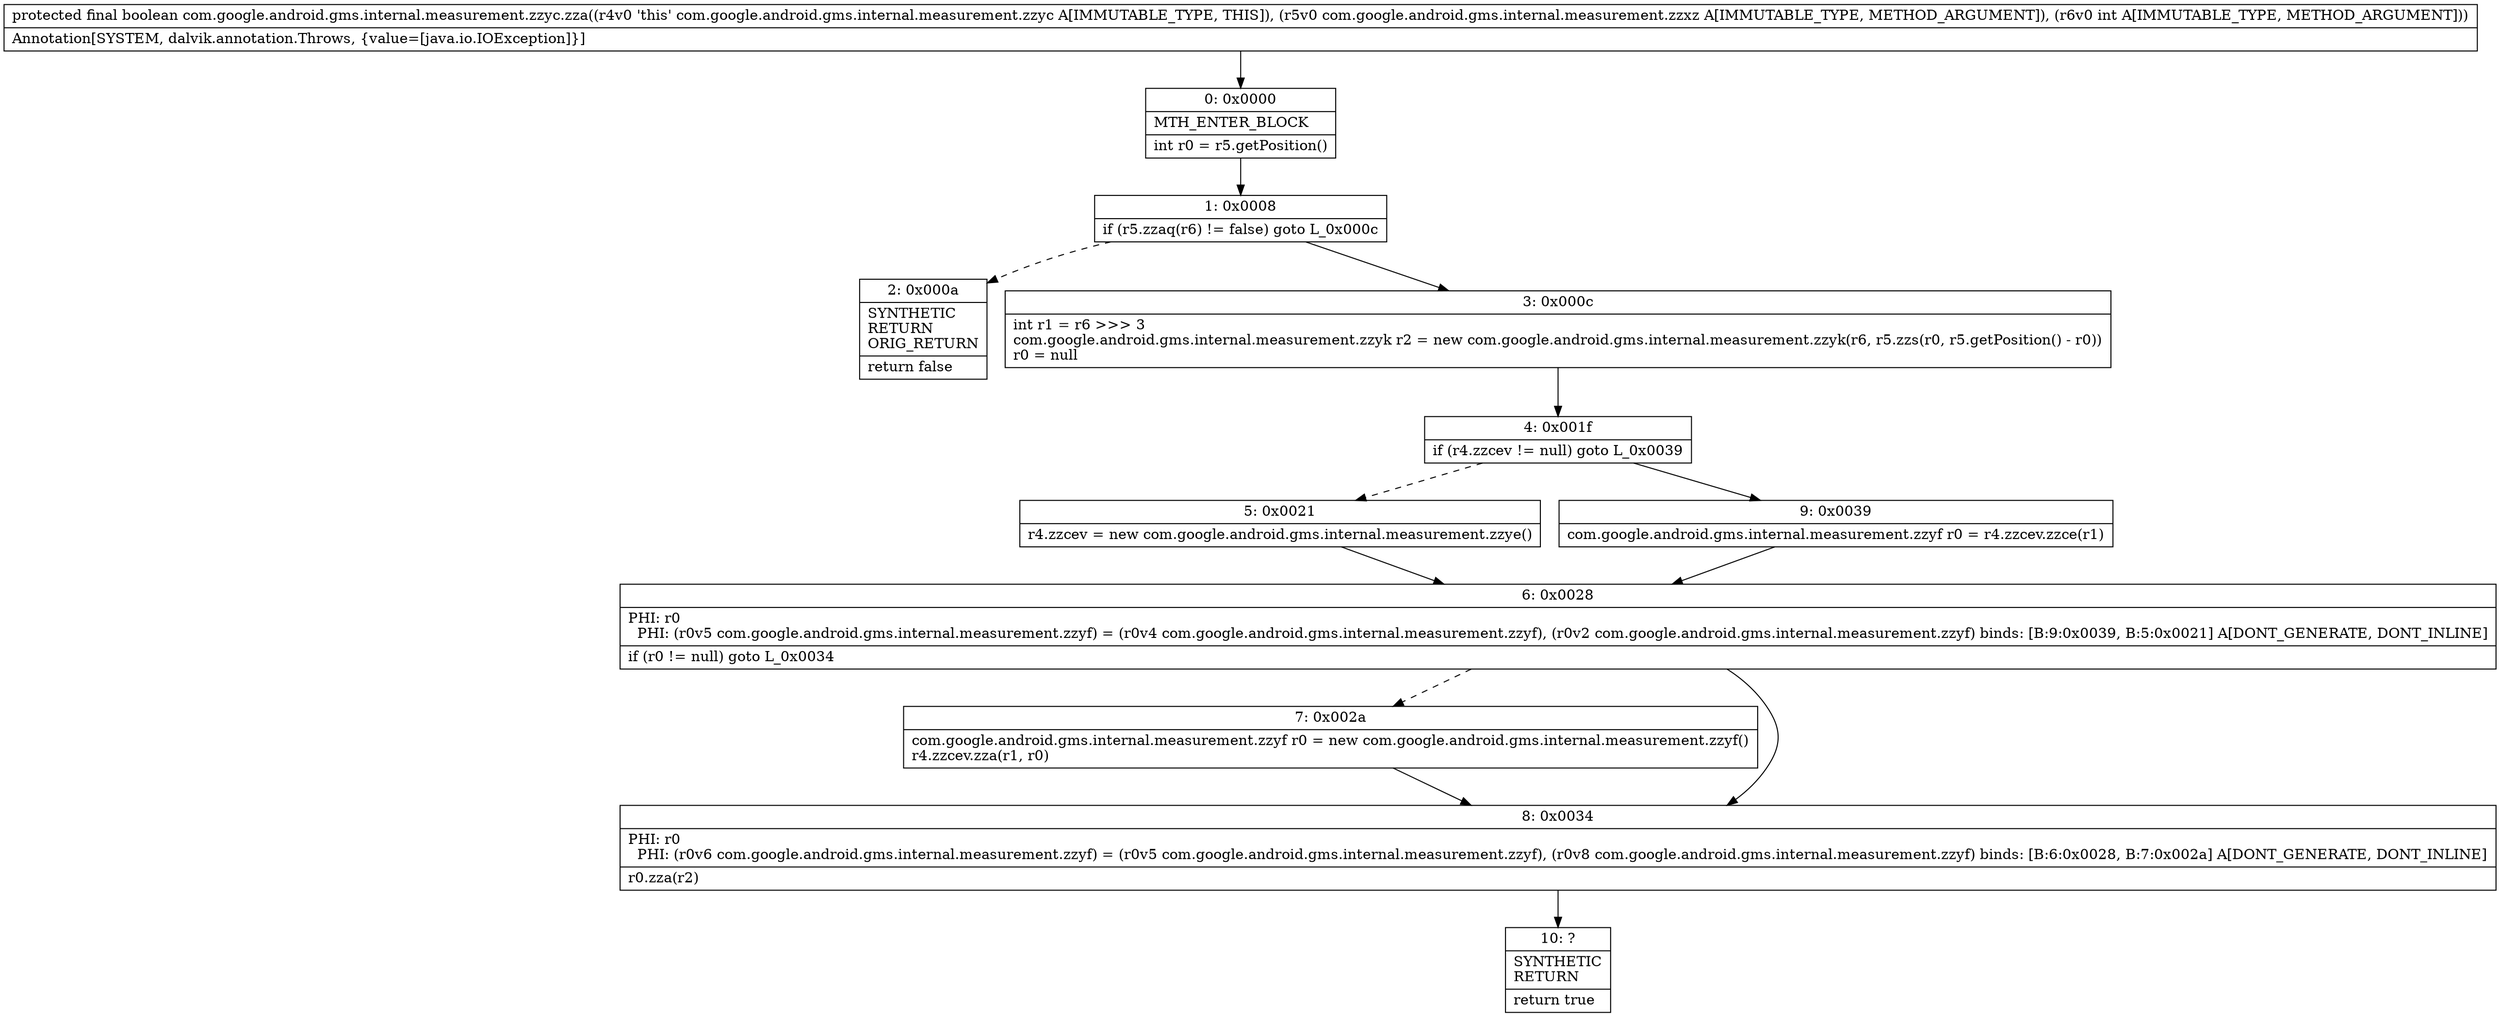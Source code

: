 digraph "CFG forcom.google.android.gms.internal.measurement.zzyc.zza(Lcom\/google\/android\/gms\/internal\/measurement\/zzxz;I)Z" {
Node_0 [shape=record,label="{0\:\ 0x0000|MTH_ENTER_BLOCK\l|int r0 = r5.getPosition()\l}"];
Node_1 [shape=record,label="{1\:\ 0x0008|if (r5.zzaq(r6) != false) goto L_0x000c\l}"];
Node_2 [shape=record,label="{2\:\ 0x000a|SYNTHETIC\lRETURN\lORIG_RETURN\l|return false\l}"];
Node_3 [shape=record,label="{3\:\ 0x000c|int r1 = r6 \>\>\> 3\lcom.google.android.gms.internal.measurement.zzyk r2 = new com.google.android.gms.internal.measurement.zzyk(r6, r5.zzs(r0, r5.getPosition() \- r0))\lr0 = null\l}"];
Node_4 [shape=record,label="{4\:\ 0x001f|if (r4.zzcev != null) goto L_0x0039\l}"];
Node_5 [shape=record,label="{5\:\ 0x0021|r4.zzcev = new com.google.android.gms.internal.measurement.zzye()\l}"];
Node_6 [shape=record,label="{6\:\ 0x0028|PHI: r0 \l  PHI: (r0v5 com.google.android.gms.internal.measurement.zzyf) = (r0v4 com.google.android.gms.internal.measurement.zzyf), (r0v2 com.google.android.gms.internal.measurement.zzyf) binds: [B:9:0x0039, B:5:0x0021] A[DONT_GENERATE, DONT_INLINE]\l|if (r0 != null) goto L_0x0034\l}"];
Node_7 [shape=record,label="{7\:\ 0x002a|com.google.android.gms.internal.measurement.zzyf r0 = new com.google.android.gms.internal.measurement.zzyf()\lr4.zzcev.zza(r1, r0)\l}"];
Node_8 [shape=record,label="{8\:\ 0x0034|PHI: r0 \l  PHI: (r0v6 com.google.android.gms.internal.measurement.zzyf) = (r0v5 com.google.android.gms.internal.measurement.zzyf), (r0v8 com.google.android.gms.internal.measurement.zzyf) binds: [B:6:0x0028, B:7:0x002a] A[DONT_GENERATE, DONT_INLINE]\l|r0.zza(r2)\l}"];
Node_9 [shape=record,label="{9\:\ 0x0039|com.google.android.gms.internal.measurement.zzyf r0 = r4.zzcev.zzce(r1)\l}"];
Node_10 [shape=record,label="{10\:\ ?|SYNTHETIC\lRETURN\l|return true\l}"];
MethodNode[shape=record,label="{protected final boolean com.google.android.gms.internal.measurement.zzyc.zza((r4v0 'this' com.google.android.gms.internal.measurement.zzyc A[IMMUTABLE_TYPE, THIS]), (r5v0 com.google.android.gms.internal.measurement.zzxz A[IMMUTABLE_TYPE, METHOD_ARGUMENT]), (r6v0 int A[IMMUTABLE_TYPE, METHOD_ARGUMENT]))  | Annotation[SYSTEM, dalvik.annotation.Throws, \{value=[java.io.IOException]\}]\l}"];
MethodNode -> Node_0;
Node_0 -> Node_1;
Node_1 -> Node_2[style=dashed];
Node_1 -> Node_3;
Node_3 -> Node_4;
Node_4 -> Node_5[style=dashed];
Node_4 -> Node_9;
Node_5 -> Node_6;
Node_6 -> Node_7[style=dashed];
Node_6 -> Node_8;
Node_7 -> Node_8;
Node_8 -> Node_10;
Node_9 -> Node_6;
}

